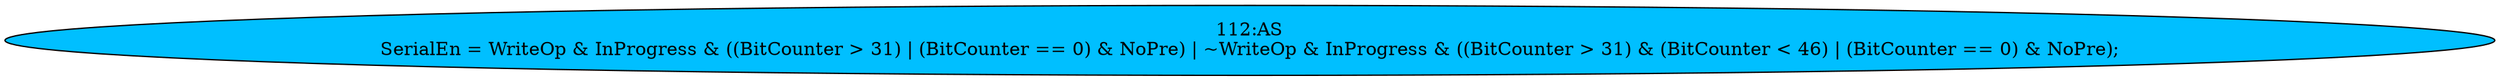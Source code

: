 strict digraph "" {
	node [label="\N"];
	"112:AS"	 [ast="<pyverilog.vparser.ast.Assign object at 0x7fcfb0891cd0>",
		def_var="['SerialEn']",
		fillcolor=deepskyblue,
		label="112:AS
SerialEn = WriteOp & InProgress & ((BitCounter > 31) | (BitCounter == 0) & NoPre) | ~WriteOp & InProgress & ((BitCounter > \
31) & (BitCounter < 46) | (BitCounter == 0) & NoPre);",
		statements="[]",
		style=filled,
		typ=Assign,
		use_var="['WriteOp', 'InProgress', 'BitCounter', 'BitCounter', 'NoPre', 'WriteOp', 'InProgress', 'BitCounter', 'BitCounter', 'BitCounter', '\
NoPre']"];
}
